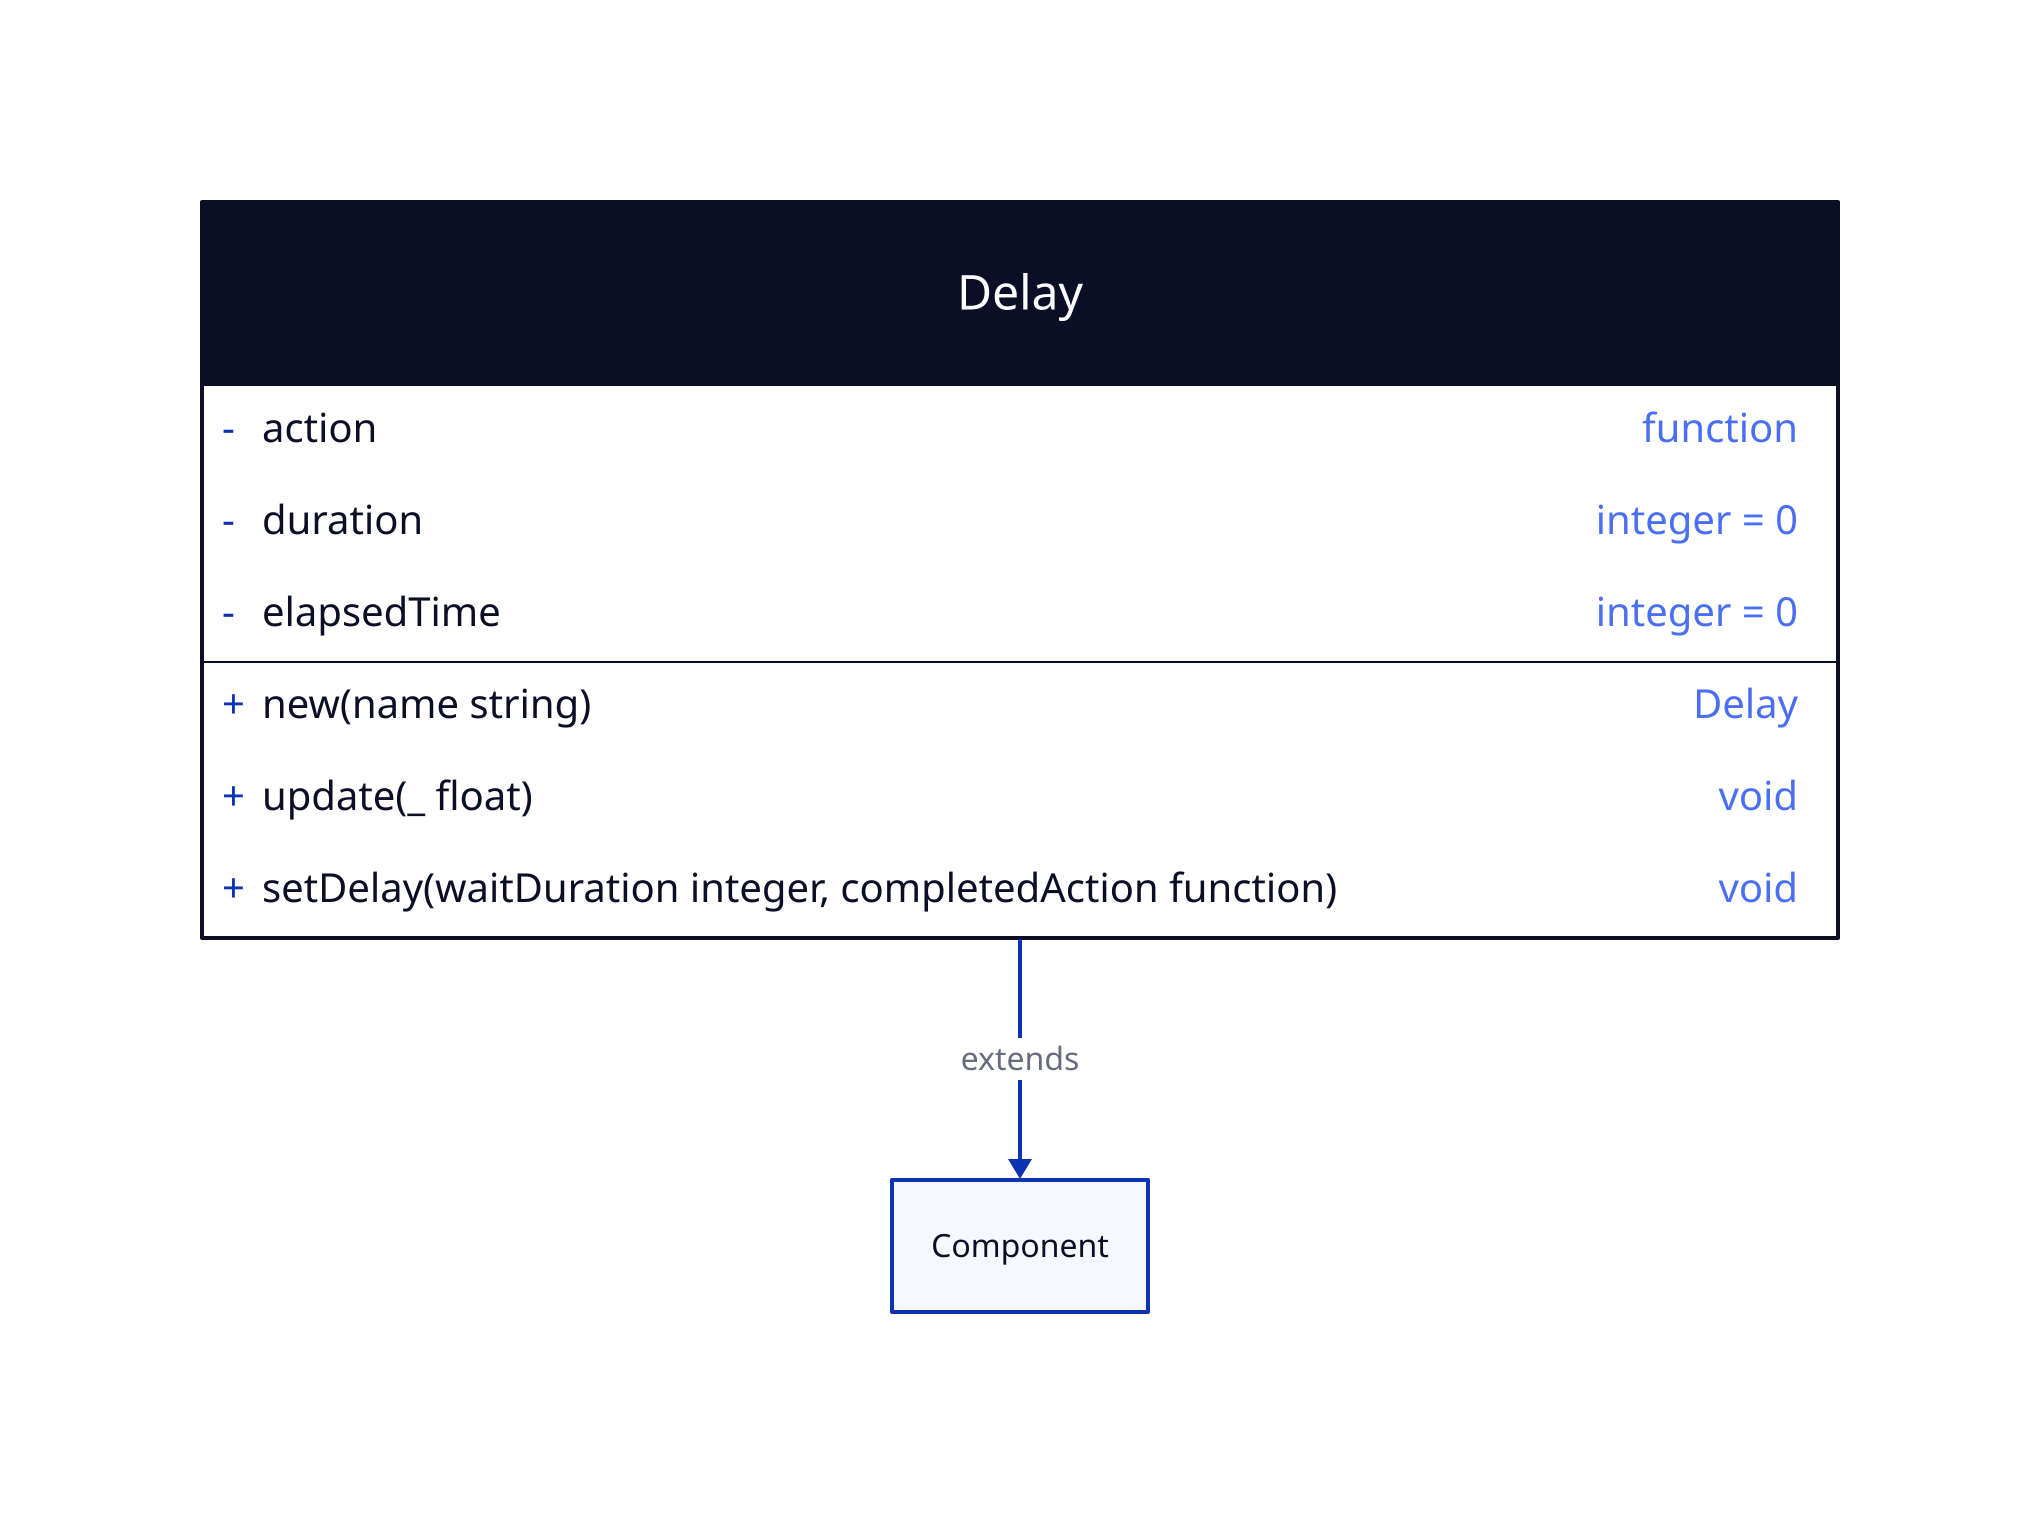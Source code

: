 Delay: {
  shape: class

  +new(name string): Delay

  -action: function
  -duration: integer = 0
  -elapsedTime: integer = 0

  +update(_ float): void
  +setDelay(waitDuration integer, completedAction function): void
}

Delay -> Component: extends

